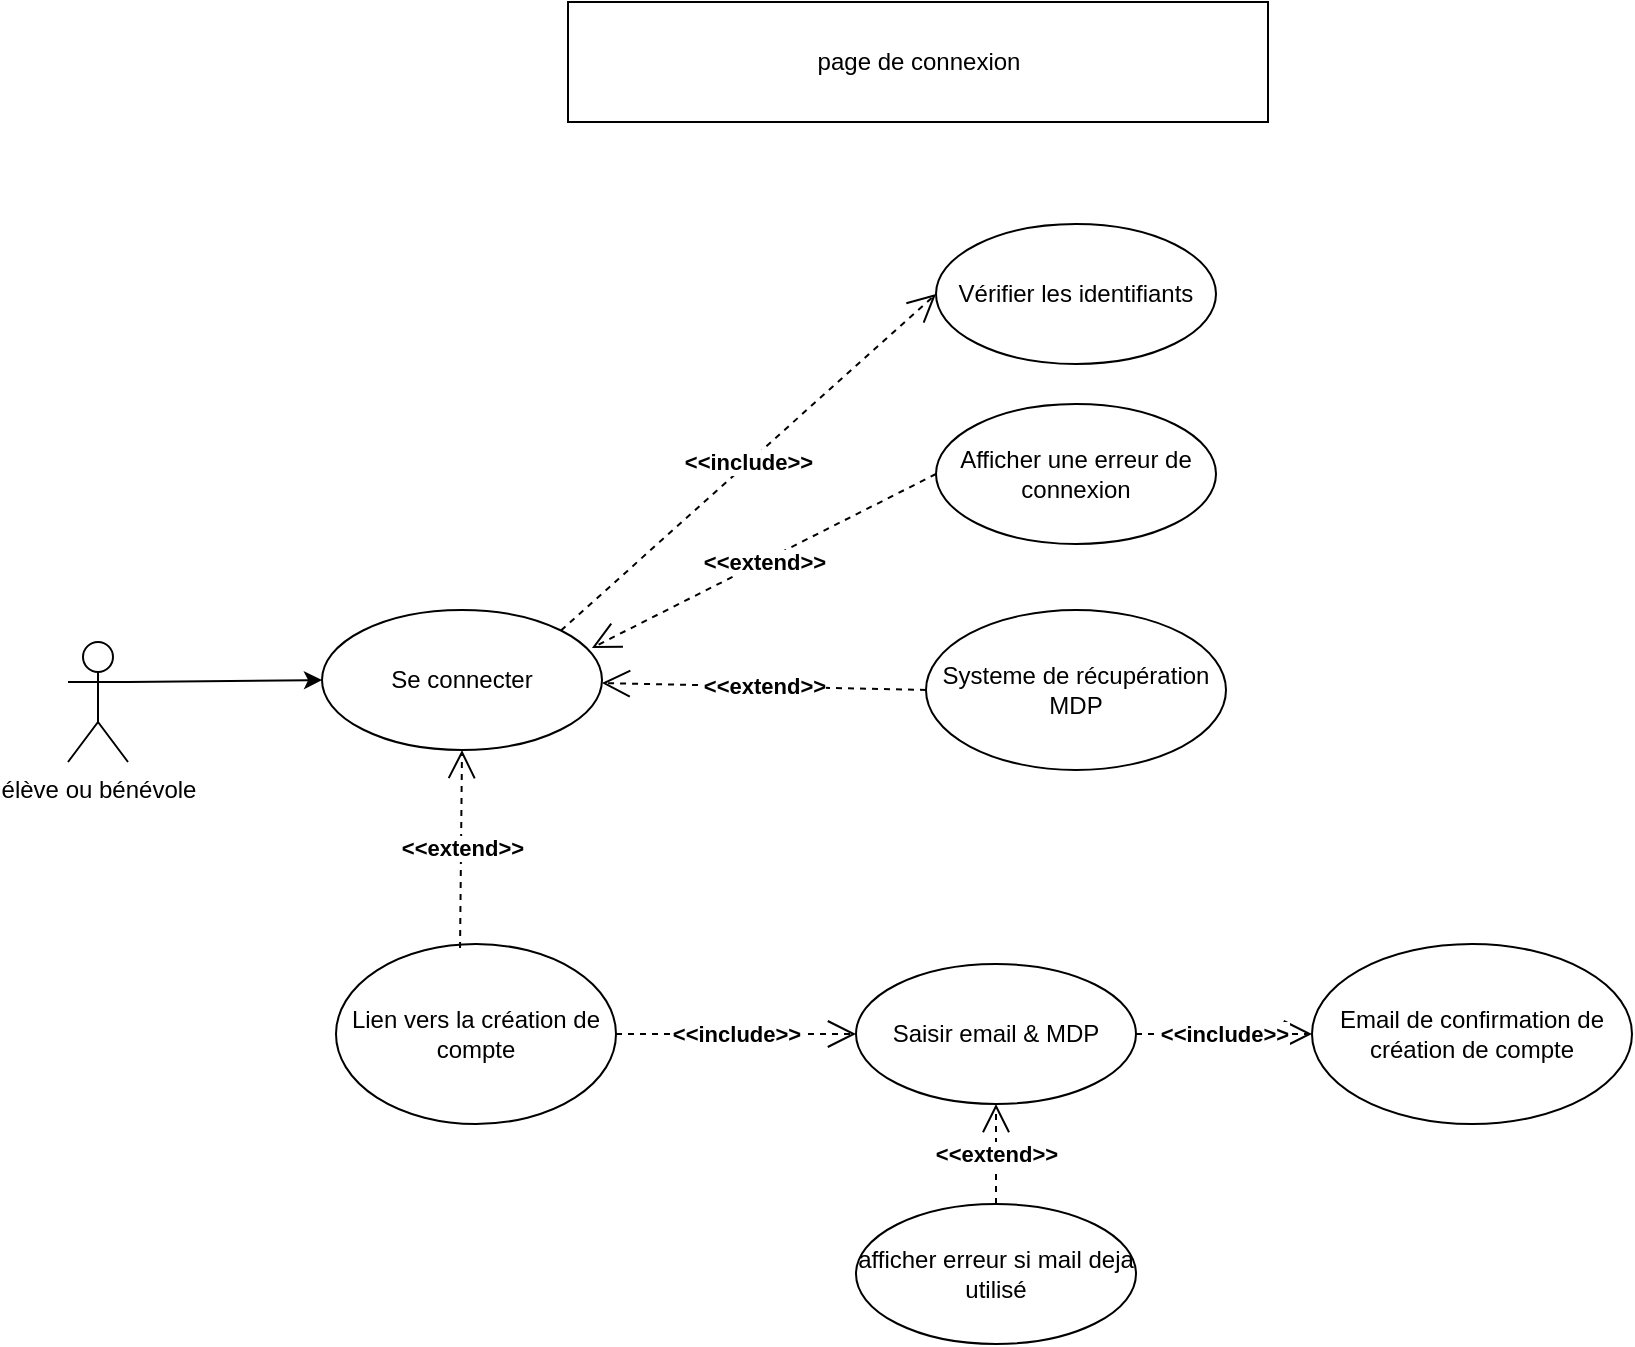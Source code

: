 <mxfile version="14.5.1" type="device"><diagram id="JOAQfRyweytD0zYpmbjI" name="Page-1"><mxGraphModel dx="4730" dy="1991" grid="0" gridSize="10" guides="1" tooltips="1" connect="1" arrows="1" fold="1" page="1" pageScale="1" pageWidth="827" pageHeight="1169" background="none" math="0" shadow="0"><root><mxCell id="0"/><mxCell id="1" parent="0"/><mxCell id="n772V2osThNSuK8Oau4z-6" style="rounded=0;orthogonalLoop=1;jettySize=auto;html=1;exitX=1;exitY=0.333;exitDx=0;exitDy=0;exitPerimeter=0;entryX=0;entryY=0.5;entryDx=0;entryDy=0;" parent="1" source="n772V2osThNSuK8Oau4z-1" target="n772V2osThNSuK8Oau4z-3" edge="1"><mxGeometry relative="1" as="geometry"/></mxCell><mxCell id="n772V2osThNSuK8Oau4z-1" value="élève ou bénévole&lt;br&gt;" style="shape=umlActor;verticalLabelPosition=bottom;verticalAlign=top;html=1;" parent="1" vertex="1"><mxGeometry x="-2475" y="-703" width="30" height="60" as="geometry"/></mxCell><mxCell id="n772V2osThNSuK8Oau4z-2" value="page de connexion" style="html=1;align=center;" parent="1" vertex="1"><mxGeometry x="-2225" y="-1023" width="350" height="60" as="geometry"/></mxCell><mxCell id="n772V2osThNSuK8Oau4z-3" value="Se connecter" style="ellipse;whiteSpace=wrap;html=1;" parent="1" vertex="1"><mxGeometry x="-2348" y="-719" width="140" height="70" as="geometry"/></mxCell><mxCell id="n772V2osThNSuK8Oau4z-4" value="Lien vers la création de compte" style="ellipse;whiteSpace=wrap;html=1;" parent="1" vertex="1"><mxGeometry x="-2341" y="-552" width="140" height="90" as="geometry"/></mxCell><mxCell id="n772V2osThNSuK8Oau4z-10" value="Vérifier les identifiants" style="ellipse;whiteSpace=wrap;html=1;" parent="1" vertex="1"><mxGeometry x="-2041" y="-912" width="140" height="70" as="geometry"/></mxCell><mxCell id="n772V2osThNSuK8Oau4z-11" value="Afficher une erreur de connexion" style="ellipse;whiteSpace=wrap;html=1;" parent="1" vertex="1"><mxGeometry x="-2041" y="-822" width="140" height="70" as="geometry"/></mxCell><mxCell id="n772V2osThNSuK8Oau4z-12" value="Systeme de récupération MDP" style="ellipse;whiteSpace=wrap;html=1;" parent="1" vertex="1"><mxGeometry x="-2046" y="-719" width="150" height="80" as="geometry"/></mxCell><mxCell id="n772V2osThNSuK8Oau4z-13" value="&lt;b&gt;&amp;lt;&amp;lt;include&amp;gt;&amp;gt;&lt;/b&gt;" style="endArrow=open;endSize=12;dashed=1;html=1;exitX=1;exitY=0;exitDx=0;exitDy=0;entryX=0;entryY=0.5;entryDx=0;entryDy=0;" parent="1" source="n772V2osThNSuK8Oau4z-3" target="n772V2osThNSuK8Oau4z-10" edge="1"><mxGeometry width="160" relative="1" as="geometry"><mxPoint x="-1995" y="-753" as="sourcePoint"/><mxPoint x="-1835" y="-753" as="targetPoint"/><Array as="points"/></mxGeometry></mxCell><mxCell id="n772V2osThNSuK8Oau4z-14" value="&lt;b&gt;&amp;lt;&amp;lt;extend&amp;gt;&amp;gt;&lt;/b&gt;" style="endArrow=open;endSize=12;dashed=1;html=1;exitX=0;exitY=0.5;exitDx=0;exitDy=0;entryX=0.964;entryY=0.271;entryDx=0;entryDy=0;entryPerimeter=0;" parent="1" source="n772V2osThNSuK8Oau4z-11" target="n772V2osThNSuK8Oau4z-3" edge="1"><mxGeometry width="160" relative="1" as="geometry"><mxPoint x="-1995" y="-753" as="sourcePoint"/><mxPoint x="-1835" y="-753" as="targetPoint"/></mxGeometry></mxCell><mxCell id="n772V2osThNSuK8Oau4z-15" value="&lt;b&gt;&amp;lt;&amp;lt;extend&amp;gt;&amp;gt;&lt;/b&gt;" style="endArrow=open;endSize=12;dashed=1;html=1;exitX=0;exitY=0.5;exitDx=0;exitDy=0;" parent="1" source="n772V2osThNSuK8Oau4z-12" target="n772V2osThNSuK8Oau4z-3" edge="1"><mxGeometry width="160" relative="1" as="geometry"><mxPoint x="-1995" y="-753" as="sourcePoint"/><mxPoint x="-1835" y="-753" as="targetPoint"/></mxGeometry></mxCell><mxCell id="n772V2osThNSuK8Oau4z-16" value="Saisir email &amp;amp; MDP" style="ellipse;whiteSpace=wrap;html=1;" parent="1" vertex="1"><mxGeometry x="-2081" y="-542" width="140" height="70" as="geometry"/></mxCell><mxCell id="n772V2osThNSuK8Oau4z-17" value="afficher erreur si mail deja utilisé" style="ellipse;whiteSpace=wrap;html=1;" parent="1" vertex="1"><mxGeometry x="-2081" y="-422" width="140" height="70" as="geometry"/></mxCell><mxCell id="n772V2osThNSuK8Oau4z-18" value="Email de confirmation de création de compte" style="ellipse;whiteSpace=wrap;html=1;" parent="1" vertex="1"><mxGeometry x="-1853" y="-552" width="160" height="90" as="geometry"/></mxCell><mxCell id="n772V2osThNSuK8Oau4z-19" value="&lt;b&gt;&amp;lt;&amp;lt;include&amp;gt;&amp;gt;&lt;/b&gt;" style="endArrow=open;endSize=12;dashed=1;html=1;exitX=1;exitY=0.5;exitDx=0;exitDy=0;entryX=0;entryY=0.5;entryDx=0;entryDy=0;" parent="1" source="n772V2osThNSuK8Oau4z-4" target="n772V2osThNSuK8Oau4z-16" edge="1"><mxGeometry width="160" relative="1" as="geometry"><mxPoint x="-1995" y="-653" as="sourcePoint"/><mxPoint x="-1835" y="-653" as="targetPoint"/></mxGeometry></mxCell><mxCell id="n772V2osThNSuK8Oau4z-20" value="&lt;b&gt;&amp;lt;&amp;lt;extend&amp;gt;&amp;gt;&lt;/b&gt;" style="endArrow=open;endSize=12;dashed=1;html=1;exitX=0.5;exitY=0;exitDx=0;exitDy=0;entryX=0.5;entryY=1;entryDx=0;entryDy=0;" parent="1" source="n772V2osThNSuK8Oau4z-17" target="n772V2osThNSuK8Oau4z-16" edge="1"><mxGeometry width="160" relative="1" as="geometry"><mxPoint x="-1995" y="-653" as="sourcePoint"/><mxPoint x="-1835" y="-653" as="targetPoint"/></mxGeometry></mxCell><mxCell id="n772V2osThNSuK8Oau4z-21" value="&lt;b&gt;&amp;lt;&amp;lt;include&amp;gt;&amp;gt;&lt;/b&gt;" style="endArrow=open;endSize=12;dashed=1;html=1;exitX=1;exitY=0.5;exitDx=0;exitDy=0;entryX=0;entryY=0.5;entryDx=0;entryDy=0;" parent="1" source="n772V2osThNSuK8Oau4z-16" target="n772V2osThNSuK8Oau4z-18" edge="1"><mxGeometry width="160" relative="1" as="geometry"><mxPoint x="-1995" y="-653" as="sourcePoint"/><mxPoint x="-1835" y="-653" as="targetPoint"/></mxGeometry></mxCell><mxCell id="P8liCo60XNI_ZhKQAli8-2" value="&lt;b&gt;&amp;lt;&amp;lt;extend&amp;gt;&amp;gt;&lt;/b&gt;" style="endArrow=open;endSize=12;dashed=1;html=1;exitX=0.443;exitY=0.022;exitDx=0;exitDy=0;entryX=0.5;entryY=1;entryDx=0;entryDy=0;exitPerimeter=0;" edge="1" parent="1" source="n772V2osThNSuK8Oau4z-4" target="n772V2osThNSuK8Oau4z-3"><mxGeometry width="160" relative="1" as="geometry"><mxPoint x="-2292" y="-609" as="sourcePoint"/><mxPoint x="-2292" y="-699" as="targetPoint"/></mxGeometry></mxCell></root></mxGraphModel></diagram></mxfile>